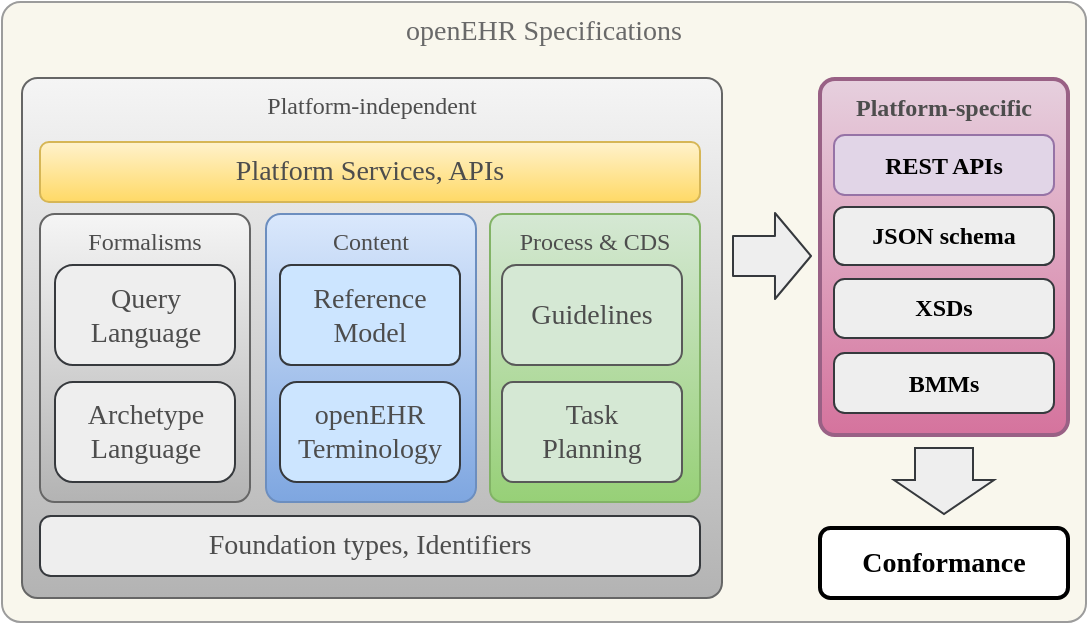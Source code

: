 <mxfile version="12.6.5" type="device"><diagram id="b103ddfa-8f0c-cd65-ed6a-003c00e3a0f2" name="Page-1"><mxGraphModel dx="1366" dy="816" grid="1" gridSize="10" guides="1" tooltips="1" connect="1" arrows="1" fold="1" page="1" pageScale="1" pageWidth="1169" pageHeight="826" background="#ffffff" math="0" shadow="0"><root><mxCell id="0"/><mxCell id="1" parent="0"/><mxCell id="2" value="&lt;font style=&quot;font-size: 14px&quot;&gt;openEHR Specifications&lt;/font&gt;" style="rounded=1;whiteSpace=wrap;html=1;glass=0;labelBackgroundColor=none;strokeWidth=1;fontFamily=Verdana;fontSize=14;align=center;shadow=0;comic=0;arcSize=3;fontStyle=0;verticalAlign=top;fillColor=#f9f7ed;strokeColor=#9C9C9C;fontColor=#696969;" parent="1" vertex="1"><mxGeometry x="31" y="44" width="542" height="310" as="geometry"/></mxCell><mxCell id="MJ8mkQXy1CrCdSYO9e_U-29" value="Platform-independent" style="rounded=1;whiteSpace=wrap;html=1;glass=0;labelBackgroundColor=none;strokeWidth=1;fontFamily=Verdana;fontSize=12;align=center;shadow=0;comic=0;arcSize=3;fontStyle=0;verticalAlign=top;fillColor=#f5f5f5;strokeColor=#666666;gradientColor=#b3b3b3;fontColor=#4D4D4D;" vertex="1" parent="1"><mxGeometry x="41" y="82" width="350" height="260" as="geometry"/></mxCell><mxCell id="EGhp5QR9GK3-txbRv1Ei-33" value="&lt;span style=&quot;font-size: 12px;&quot;&gt;Content&lt;/span&gt;" style="rounded=1;whiteSpace=wrap;html=1;glass=0;labelBackgroundColor=none;strokeColor=#6c8ebf;strokeWidth=1;fillColor=#dae8fc;fontFamily=Verdana;fontSize=12;align=center;shadow=0;comic=0;arcSize=7;fontStyle=0;verticalAlign=top;gradientColor=#7ea6e0;fontColor=#4D4D4D;" parent="1" vertex="1"><mxGeometry x="163" y="150" width="105" height="144" as="geometry"/></mxCell><mxCell id="EGhp5QR9GK3-txbRv1Ei-32" value="&lt;span style=&quot;font-size: 12px;&quot;&gt;Formalisms&lt;/span&gt;" style="rounded=1;whiteSpace=wrap;html=1;glass=0;labelBackgroundColor=none;strokeColor=#666666;strokeWidth=1;fillColor=#f5f5f5;fontFamily=Verdana;fontSize=12;align=center;shadow=0;comic=0;arcSize=7;fontStyle=0;verticalAlign=top;gradientColor=#b3b3b3;fontColor=#4D4D4D;" parent="1" vertex="1"><mxGeometry x="50" y="150" width="105" height="144" as="geometry"/></mxCell><mxCell id="8" value="Process &amp;amp; CDS" style="rounded=1;whiteSpace=wrap;html=1;glass=0;labelBackgroundColor=none;strokeColor=#82b366;strokeWidth=1;fillColor=#d5e8d4;fontFamily=Verdana;fontSize=12;align=center;shadow=0;comic=0;arcSize=6;fontStyle=0;gradientColor=#97d077;rotation=0;verticalAlign=top;fontColor=#4D4D4D;" parent="1" vertex="1"><mxGeometry x="275" y="150" width="105" height="144" as="geometry"/></mxCell><UserObject label="Archetype Language" id="10"><mxCell style="rounded=1;whiteSpace=wrap;html=1;glass=0;labelBackgroundColor=none;strokeColor=#36393d;strokeWidth=1;fillColor=#eeeeee;fontFamily=Verdana;fontSize=14;align=center;shadow=0;comic=0;arcSize=18;fontStyle=0;fontColor=#4D4D4D;" parent="1" vertex="1"><mxGeometry x="57.5" y="234" width="90" height="50" as="geometry"/></mxCell></UserObject><UserObject label="&lt;span style=&quot;font-size: 14px;&quot;&gt;Foundation types, Identifiers&lt;/span&gt;" id="11"><mxCell style="rounded=1;whiteSpace=wrap;html=1;glass=0;labelBackgroundColor=none;strokeColor=#36393d;strokeWidth=1;fillColor=#eeeeee;fontFamily=Verdana;fontSize=14;align=center;shadow=0;comic=0;arcSize=18;fontStyle=0;fontColor=#4D4D4D;" parent="1" vertex="1"><mxGeometry x="50" y="301" width="330" height="30" as="geometry"/></mxCell></UserObject><UserObject label="&lt;b style=&quot;font-size: 12px&quot;&gt;Platform-specific&lt;/b&gt;" id="13"><mxCell style="rounded=1;whiteSpace=wrap;html=1;glass=0;labelBackgroundColor=none;strokeColor=#996185;strokeWidth=2;fillColor=#e6d0de;fontFamily=Verdana;fontSize=12;align=center;shadow=0;comic=0;arcSize=6;fontStyle=0;verticalAlign=top;gradientColor=#d5739d;fontColor=#4D4D4D;" parent="1" vertex="1"><mxGeometry x="440" y="82.5" width="124" height="178" as="geometry"/></mxCell></UserObject><UserObject label="Task &lt;br style=&quot;font-size: 14px;&quot;&gt;Planning" id="16"><mxCell style="rounded=1;whiteSpace=wrap;html=1;glass=0;labelBackgroundColor=none;strokeColor=#595959;strokeWidth=1;fillColor=#d5e8d4;fontFamily=Verdana;fontSize=14;align=center;shadow=0;comic=0;arcSize=11;fontStyle=0;fontColor=#4D4D4D;" parent="1" vertex="1"><mxGeometry x="281" y="234" width="90" height="50" as="geometry"/></mxCell></UserObject><mxCell id="22" value="" style="shape=flexArrow;endArrow=classic;html=1;fillColor=#eeeeee;endWidth=22;endSize=5.67;width=20;strokeColor=#36393d;fontSize=12;strokeWidth=1;" parent="1" edge="1"><mxGeometry width="50" height="50" relative="1" as="geometry"><mxPoint x="396" y="171" as="sourcePoint"/><mxPoint x="436" y="171" as="targetPoint"/></mxGeometry></mxCell><UserObject label="REST APIs" id="23"><mxCell style="rounded=1;whiteSpace=wrap;html=1;glass=0;labelBackgroundColor=none;strokeColor=#9673a6;strokeWidth=1;fillColor=#e1d5e7;fontFamily=Verdana;fontSize=12;align=center;shadow=0;comic=0;arcSize=18;fontStyle=1;fontColor=#000000;" parent="1" vertex="1"><mxGeometry x="447" y="110.5" width="110" height="30" as="geometry"/></mxCell></UserObject><UserObject label="JSON schema" id="24"><mxCell style="rounded=1;whiteSpace=wrap;html=1;glass=0;labelBackgroundColor=none;strokeColor=#36393d;strokeWidth=1;fillColor=#eeeeee;fontFamily=Verdana;fontSize=12;align=center;shadow=0;comic=0;arcSize=18;fontStyle=1;" parent="1" vertex="1"><mxGeometry x="447" y="146.5" width="110" height="29" as="geometry"/></mxCell></UserObject><UserObject label="XSDs" id="25"><mxCell style="rounded=1;whiteSpace=wrap;html=1;glass=0;labelBackgroundColor=none;strokeColor=#36393d;strokeWidth=1;fillColor=#eeeeee;fontFamily=Verdana;fontSize=12;align=center;shadow=0;comic=0;arcSize=18;fontStyle=1;" parent="1" vertex="1"><mxGeometry x="447" y="182.5" width="110" height="29.5" as="geometry"/></mxCell></UserObject><UserObject label="BMMs" id="26"><mxCell style="rounded=1;whiteSpace=wrap;html=1;glass=0;labelBackgroundColor=none;strokeColor=#36393d;strokeWidth=1;fillColor=#eeeeee;fontFamily=Verdana;fontSize=12;align=center;shadow=0;comic=0;arcSize=18;fontStyle=1;" parent="1" vertex="1"><mxGeometry x="447" y="219.5" width="110" height="30" as="geometry"/></mxCell></UserObject><UserObject label="&lt;font style=&quot;font-size: 14px;&quot;&gt;Query Language&lt;/font&gt;" id="EGhp5QR9GK3-txbRv1Ei-28"><mxCell style="rounded=1;whiteSpace=wrap;html=1;glass=0;labelBackgroundColor=none;strokeColor=#36393d;strokeWidth=1;fillColor=#eeeeee;fontFamily=Verdana;fontSize=14;align=center;shadow=0;comic=0;arcSize=18;fontStyle=0;fontColor=#4D4D4D;" parent="1" vertex="1"><mxGeometry x="57.5" y="175.5" width="90" height="50" as="geometry"/></mxCell></UserObject><UserObject label="Reference&lt;br style=&quot;font-size: 14px;&quot;&gt;Model " id="9"><mxCell style="rounded=1;whiteSpace=wrap;html=1;glass=0;labelBackgroundColor=none;strokeColor=#36393d;strokeWidth=1;fillColor=#cce5ff;fontFamily=Verdana;fontSize=14;align=center;shadow=0;comic=0;arcSize=11;fontStyle=0;fontColor=#4D4D4D;" parent="1" vertex="1"><mxGeometry x="170" y="175.5" width="90" height="50" as="geometry"/></mxCell></UserObject><UserObject label="Platform Services, APIs&lt;span style=&quot;font-size: 14px;&quot;&gt;&lt;br style=&quot;font-size: 14px;&quot;&gt;&lt;/span&gt;" id="EGhp5QR9GK3-txbRv1Ei-31"><mxCell style="rounded=1;whiteSpace=wrap;html=1;glass=0;labelBackgroundColor=none;strokeColor=#d6b656;strokeWidth=1;fillColor=#fff2cc;fontFamily=Verdana;fontSize=14;align=center;shadow=0;comic=0;arcSize=15;fontStyle=0;rotation=0;gradientColor=#ffd966;verticalAlign=middle;fontColor=#4D4D4D;" parent="1" vertex="1"><mxGeometry x="50" y="114" width="330" height="30" as="geometry"/></mxCell></UserObject><UserObject label="Guidelines" id="-gFSiuFGC3lL-DmFV3H0-26"><mxCell style="rounded=1;whiteSpace=wrap;html=1;glass=0;labelBackgroundColor=none;strokeColor=#595959;strokeWidth=1;fillColor=#d5e8d4;fontFamily=Verdana;fontSize=14;align=center;shadow=0;comic=0;arcSize=14;fontStyle=0;fontColor=#4D4D4D;" parent="1" vertex="1"><mxGeometry x="281" y="175.5" width="90" height="50" as="geometry"/></mxCell></UserObject><UserObject label="&lt;span style=&quot;font-family: verdana; font-size: 14px;&quot;&gt;openEHR Terminology&lt;/span&gt;" id="EQEOGqSLGfEinVACcjaa-28"><mxCell style="rounded=1;whiteSpace=wrap;html=1;glass=0;labelBackgroundColor=none;strokeColor=#36393d;strokeWidth=1;fillColor=#cce5ff;fontFamily=Verdana;fontSize=14;align=center;shadow=0;comic=0;arcSize=17;fontStyle=0;fontColor=#4D4D4D;" parent="1" vertex="1"><mxGeometry x="170" y="234" width="90" height="50" as="geometry"/></mxCell></UserObject><UserObject label="&lt;font style=&quot;font-size: 14px;&quot;&gt;Conformance&lt;/font&gt;&lt;span style=&quot;font-weight: normal; font-size: 14px;&quot;&gt;&lt;br style=&quot;font-size: 14px;&quot;&gt;&lt;/span&gt;" id="MJ8mkQXy1CrCdSYO9e_U-26"><mxCell style="rounded=1;whiteSpace=wrap;html=1;glass=0;labelBackgroundColor=none;strokeWidth=2;fontFamily=Verdana;fontSize=14;align=center;shadow=0;comic=0;arcSize=15;fontStyle=1;rotation=0;verticalAlign=middle;" vertex="1" parent="1"><mxGeometry x="440" y="307" width="124" height="35" as="geometry"/></mxCell></UserObject><mxCell id="MJ8mkQXy1CrCdSYO9e_U-34" value="" style="html=1;shadow=0;dashed=0;align=center;verticalAlign=middle;shape=mxgraph.arrows2.arrow;dy=0.42;dx=17;direction=south;notch=0;strokeWidth=1;fontSize=14;fillColor=#eeeeee;strokeColor=#36393d;" vertex="1" parent="1"><mxGeometry x="477" y="267" width="50" height="33" as="geometry"/></mxCell></root></mxGraphModel></diagram></mxfile>